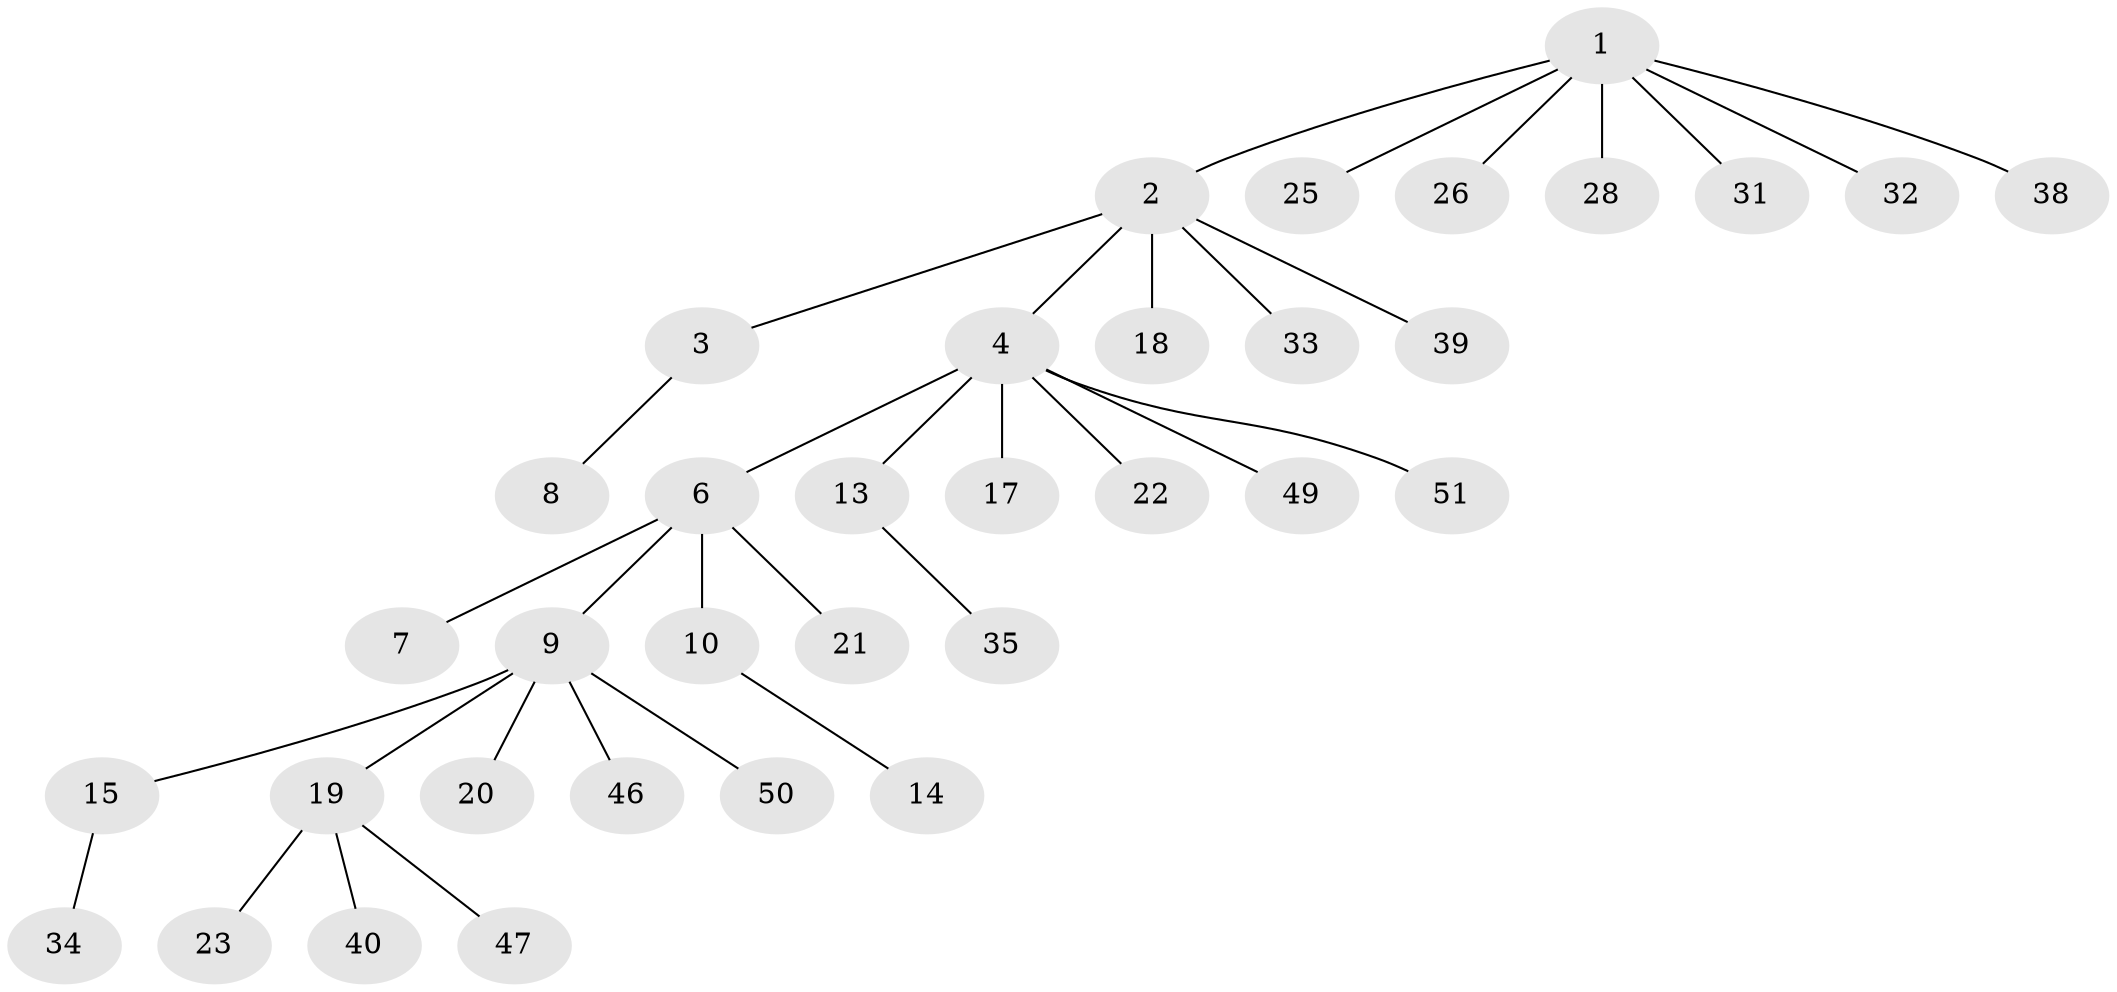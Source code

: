 // original degree distribution, {5: 0.09433962264150944, 2: 0.24528301886792453, 4: 0.03773584905660377, 7: 0.018867924528301886, 3: 0.05660377358490566, 1: 0.5471698113207547}
// Generated by graph-tools (version 1.1) at 2025/11/02/27/25 16:11:26]
// undirected, 35 vertices, 34 edges
graph export_dot {
graph [start="1"]
  node [color=gray90,style=filled];
  1 [super="+27"];
  2 [super="+11"];
  3;
  4 [super="+5"];
  6 [super="+12"];
  7 [super="+16"];
  8 [super="+37"];
  9 [super="+43"];
  10;
  13 [super="+42"];
  14 [super="+36"];
  15 [super="+45"];
  17;
  18;
  19 [super="+30"];
  20 [super="+41"];
  21 [super="+48"];
  22 [super="+44"];
  23 [super="+24"];
  25;
  26 [super="+29"];
  28;
  31 [super="+52"];
  32;
  33;
  34;
  35;
  38;
  39;
  40;
  46;
  47;
  49 [super="+53"];
  50;
  51;
  1 -- 2;
  1 -- 25;
  1 -- 26;
  1 -- 28;
  1 -- 32;
  1 -- 38;
  1 -- 31;
  2 -- 3;
  2 -- 4;
  2 -- 39;
  2 -- 33;
  2 -- 18;
  3 -- 8;
  4 -- 13;
  4 -- 49;
  4 -- 17;
  4 -- 51;
  4 -- 6;
  4 -- 22;
  6 -- 7;
  6 -- 9;
  6 -- 10;
  6 -- 21;
  9 -- 15;
  9 -- 19;
  9 -- 20;
  9 -- 46;
  9 -- 50;
  10 -- 14;
  13 -- 35;
  15 -- 34;
  19 -- 23;
  19 -- 40;
  19 -- 47;
}

